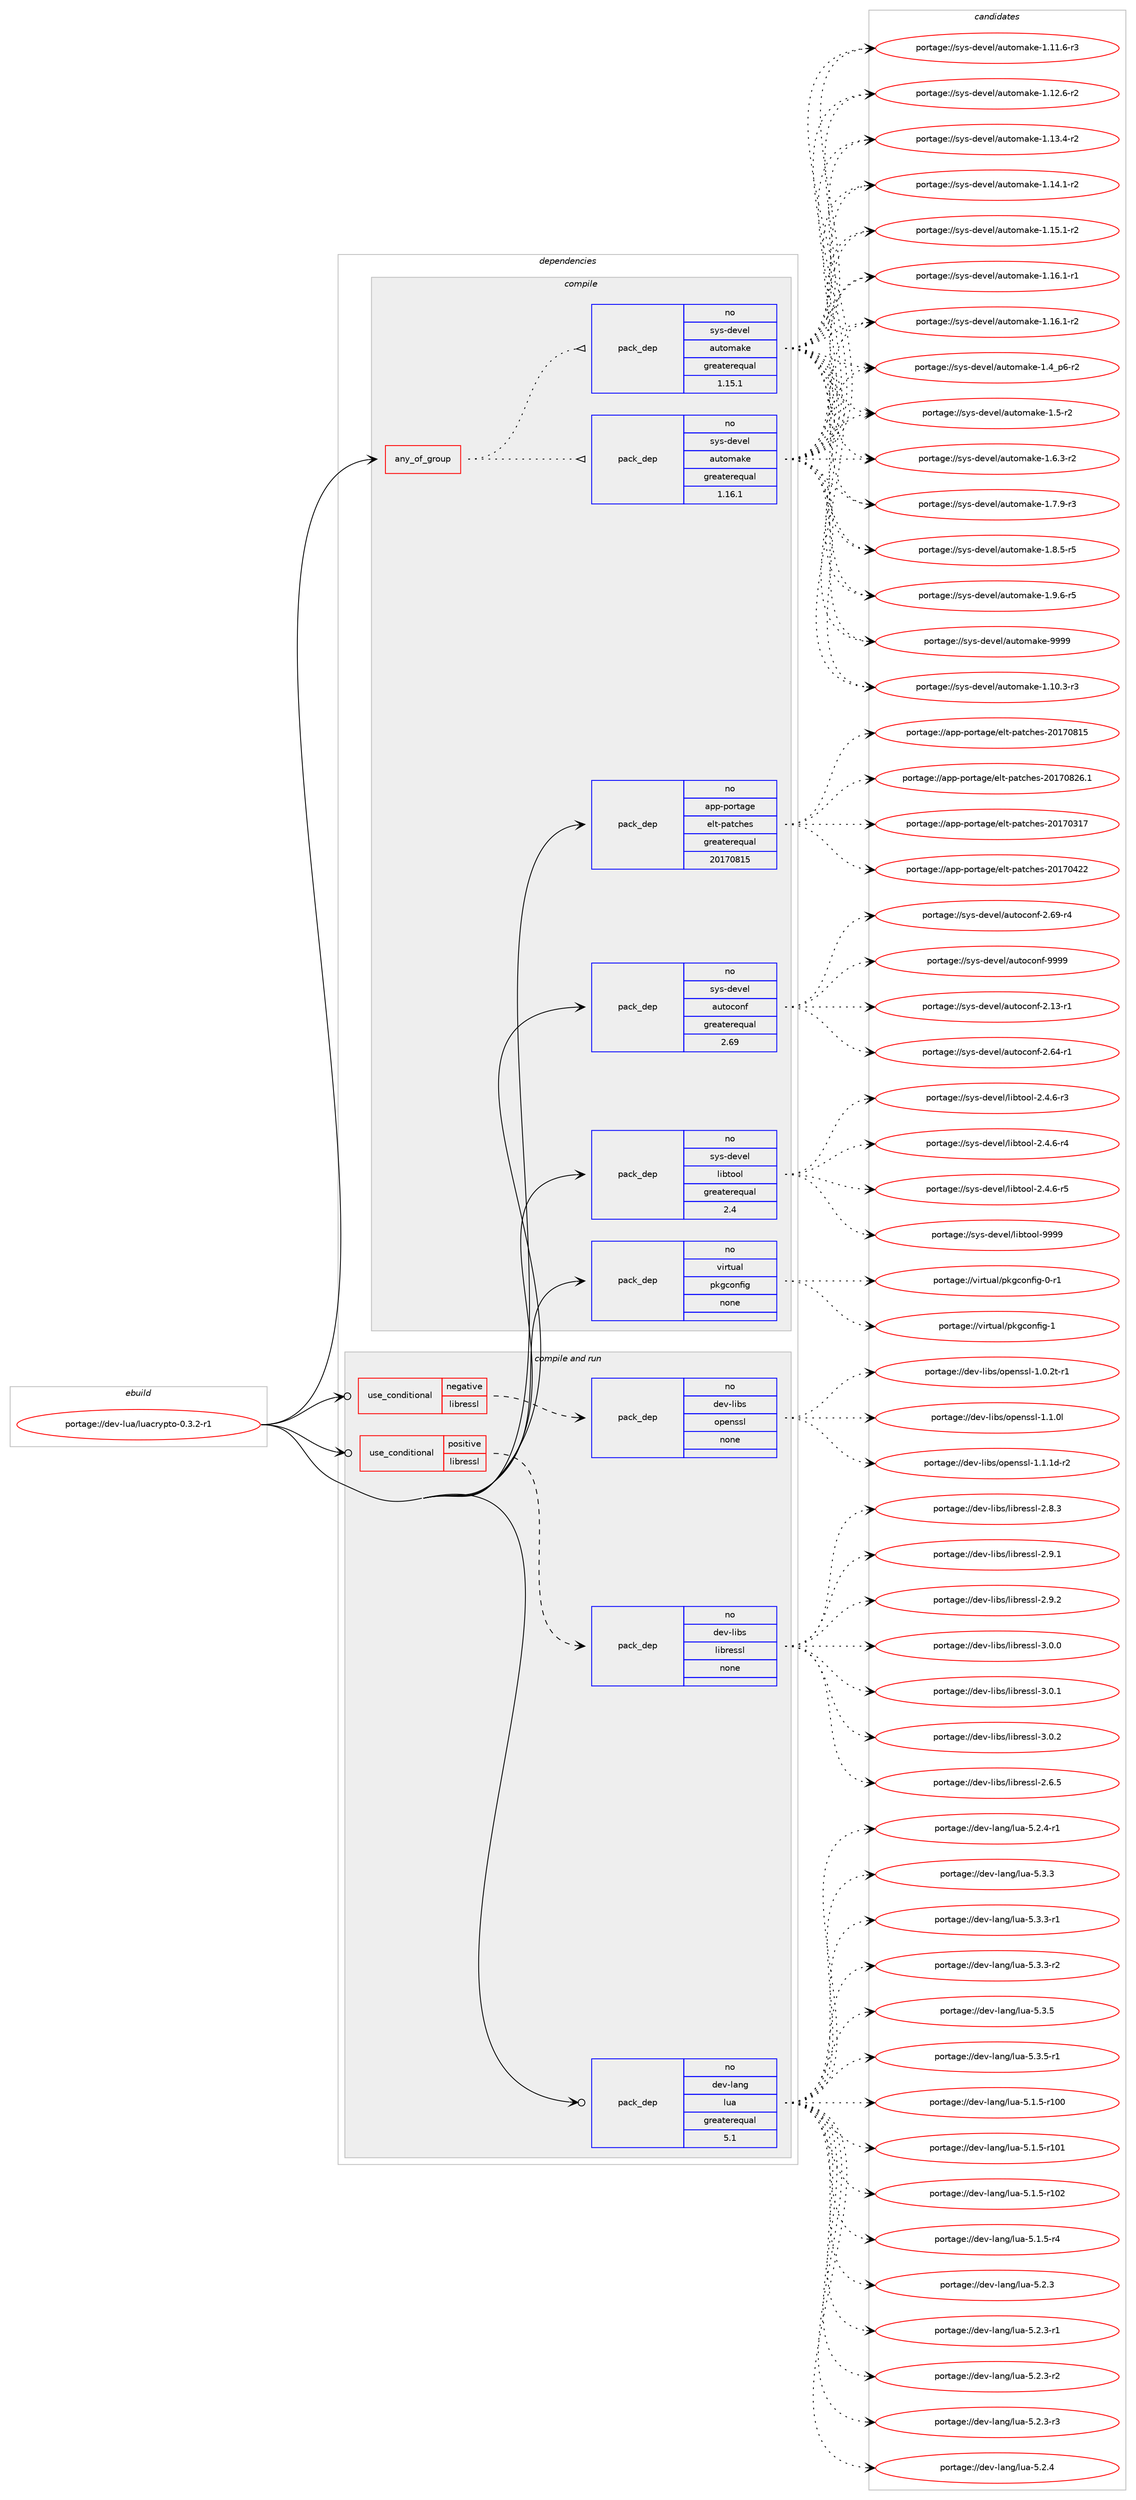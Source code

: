digraph prolog {

# *************
# Graph options
# *************

newrank=true;
concentrate=true;
compound=true;
graph [rankdir=LR,fontname=Helvetica,fontsize=10,ranksep=1.5];#, ranksep=2.5, nodesep=0.2];
edge  [arrowhead=vee];
node  [fontname=Helvetica,fontsize=10];

# **********
# The ebuild
# **********

subgraph cluster_leftcol {
color=gray;
rank=same;
label=<<i>ebuild</i>>;
id [label="portage://dev-lua/luacrypto-0.3.2-r1", color=red, width=4, href="../dev-lua/luacrypto-0.3.2-r1.svg"];
}

# ****************
# The dependencies
# ****************

subgraph cluster_midcol {
color=gray;
label=<<i>dependencies</i>>;
subgraph cluster_compile {
fillcolor="#eeeeee";
style=filled;
label=<<i>compile</i>>;
subgraph any3081 {
dependency105438 [label=<<TABLE BORDER="0" CELLBORDER="1" CELLSPACING="0" CELLPADDING="4"><TR><TD CELLPADDING="10">any_of_group</TD></TR></TABLE>>, shape=none, color=red];subgraph pack80024 {
dependency105439 [label=<<TABLE BORDER="0" CELLBORDER="1" CELLSPACING="0" CELLPADDING="4" WIDTH="220"><TR><TD ROWSPAN="6" CELLPADDING="30">pack_dep</TD></TR><TR><TD WIDTH="110">no</TD></TR><TR><TD>sys-devel</TD></TR><TR><TD>automake</TD></TR><TR><TD>greaterequal</TD></TR><TR><TD>1.16.1</TD></TR></TABLE>>, shape=none, color=blue];
}
dependency105438:e -> dependency105439:w [weight=20,style="dotted",arrowhead="oinv"];
subgraph pack80025 {
dependency105440 [label=<<TABLE BORDER="0" CELLBORDER="1" CELLSPACING="0" CELLPADDING="4" WIDTH="220"><TR><TD ROWSPAN="6" CELLPADDING="30">pack_dep</TD></TR><TR><TD WIDTH="110">no</TD></TR><TR><TD>sys-devel</TD></TR><TR><TD>automake</TD></TR><TR><TD>greaterequal</TD></TR><TR><TD>1.15.1</TD></TR></TABLE>>, shape=none, color=blue];
}
dependency105438:e -> dependency105440:w [weight=20,style="dotted",arrowhead="oinv"];
}
id:e -> dependency105438:w [weight=20,style="solid",arrowhead="vee"];
subgraph pack80026 {
dependency105441 [label=<<TABLE BORDER="0" CELLBORDER="1" CELLSPACING="0" CELLPADDING="4" WIDTH="220"><TR><TD ROWSPAN="6" CELLPADDING="30">pack_dep</TD></TR><TR><TD WIDTH="110">no</TD></TR><TR><TD>app-portage</TD></TR><TR><TD>elt-patches</TD></TR><TR><TD>greaterequal</TD></TR><TR><TD>20170815</TD></TR></TABLE>>, shape=none, color=blue];
}
id:e -> dependency105441:w [weight=20,style="solid",arrowhead="vee"];
subgraph pack80027 {
dependency105442 [label=<<TABLE BORDER="0" CELLBORDER="1" CELLSPACING="0" CELLPADDING="4" WIDTH="220"><TR><TD ROWSPAN="6" CELLPADDING="30">pack_dep</TD></TR><TR><TD WIDTH="110">no</TD></TR><TR><TD>sys-devel</TD></TR><TR><TD>autoconf</TD></TR><TR><TD>greaterequal</TD></TR><TR><TD>2.69</TD></TR></TABLE>>, shape=none, color=blue];
}
id:e -> dependency105442:w [weight=20,style="solid",arrowhead="vee"];
subgraph pack80028 {
dependency105443 [label=<<TABLE BORDER="0" CELLBORDER="1" CELLSPACING="0" CELLPADDING="4" WIDTH="220"><TR><TD ROWSPAN="6" CELLPADDING="30">pack_dep</TD></TR><TR><TD WIDTH="110">no</TD></TR><TR><TD>sys-devel</TD></TR><TR><TD>libtool</TD></TR><TR><TD>greaterequal</TD></TR><TR><TD>2.4</TD></TR></TABLE>>, shape=none, color=blue];
}
id:e -> dependency105443:w [weight=20,style="solid",arrowhead="vee"];
subgraph pack80029 {
dependency105444 [label=<<TABLE BORDER="0" CELLBORDER="1" CELLSPACING="0" CELLPADDING="4" WIDTH="220"><TR><TD ROWSPAN="6" CELLPADDING="30">pack_dep</TD></TR><TR><TD WIDTH="110">no</TD></TR><TR><TD>virtual</TD></TR><TR><TD>pkgconfig</TD></TR><TR><TD>none</TD></TR><TR><TD></TD></TR></TABLE>>, shape=none, color=blue];
}
id:e -> dependency105444:w [weight=20,style="solid",arrowhead="vee"];
}
subgraph cluster_compileandrun {
fillcolor="#eeeeee";
style=filled;
label=<<i>compile and run</i>>;
subgraph cond22271 {
dependency105445 [label=<<TABLE BORDER="0" CELLBORDER="1" CELLSPACING="0" CELLPADDING="4"><TR><TD ROWSPAN="3" CELLPADDING="10">use_conditional</TD></TR><TR><TD>negative</TD></TR><TR><TD>libressl</TD></TR></TABLE>>, shape=none, color=red];
subgraph pack80030 {
dependency105446 [label=<<TABLE BORDER="0" CELLBORDER="1" CELLSPACING="0" CELLPADDING="4" WIDTH="220"><TR><TD ROWSPAN="6" CELLPADDING="30">pack_dep</TD></TR><TR><TD WIDTH="110">no</TD></TR><TR><TD>dev-libs</TD></TR><TR><TD>openssl</TD></TR><TR><TD>none</TD></TR><TR><TD></TD></TR></TABLE>>, shape=none, color=blue];
}
dependency105445:e -> dependency105446:w [weight=20,style="dashed",arrowhead="vee"];
}
id:e -> dependency105445:w [weight=20,style="solid",arrowhead="odotvee"];
subgraph cond22272 {
dependency105447 [label=<<TABLE BORDER="0" CELLBORDER="1" CELLSPACING="0" CELLPADDING="4"><TR><TD ROWSPAN="3" CELLPADDING="10">use_conditional</TD></TR><TR><TD>positive</TD></TR><TR><TD>libressl</TD></TR></TABLE>>, shape=none, color=red];
subgraph pack80031 {
dependency105448 [label=<<TABLE BORDER="0" CELLBORDER="1" CELLSPACING="0" CELLPADDING="4" WIDTH="220"><TR><TD ROWSPAN="6" CELLPADDING="30">pack_dep</TD></TR><TR><TD WIDTH="110">no</TD></TR><TR><TD>dev-libs</TD></TR><TR><TD>libressl</TD></TR><TR><TD>none</TD></TR><TR><TD></TD></TR></TABLE>>, shape=none, color=blue];
}
dependency105447:e -> dependency105448:w [weight=20,style="dashed",arrowhead="vee"];
}
id:e -> dependency105447:w [weight=20,style="solid",arrowhead="odotvee"];
subgraph pack80032 {
dependency105449 [label=<<TABLE BORDER="0" CELLBORDER="1" CELLSPACING="0" CELLPADDING="4" WIDTH="220"><TR><TD ROWSPAN="6" CELLPADDING="30">pack_dep</TD></TR><TR><TD WIDTH="110">no</TD></TR><TR><TD>dev-lang</TD></TR><TR><TD>lua</TD></TR><TR><TD>greaterequal</TD></TR><TR><TD>5.1</TD></TR></TABLE>>, shape=none, color=blue];
}
id:e -> dependency105449:w [weight=20,style="solid",arrowhead="odotvee"];
}
subgraph cluster_run {
fillcolor="#eeeeee";
style=filled;
label=<<i>run</i>>;
}
}

# **************
# The candidates
# **************

subgraph cluster_choices {
rank=same;
color=gray;
label=<<i>candidates</i>>;

subgraph choice80024 {
color=black;
nodesep=1;
choiceportage11512111545100101118101108479711711611110997107101454946494846514511451 [label="portage://sys-devel/automake-1.10.3-r3", color=red, width=4,href="../sys-devel/automake-1.10.3-r3.svg"];
choiceportage11512111545100101118101108479711711611110997107101454946494946544511451 [label="portage://sys-devel/automake-1.11.6-r3", color=red, width=4,href="../sys-devel/automake-1.11.6-r3.svg"];
choiceportage11512111545100101118101108479711711611110997107101454946495046544511450 [label="portage://sys-devel/automake-1.12.6-r2", color=red, width=4,href="../sys-devel/automake-1.12.6-r2.svg"];
choiceportage11512111545100101118101108479711711611110997107101454946495146524511450 [label="portage://sys-devel/automake-1.13.4-r2", color=red, width=4,href="../sys-devel/automake-1.13.4-r2.svg"];
choiceportage11512111545100101118101108479711711611110997107101454946495246494511450 [label="portage://sys-devel/automake-1.14.1-r2", color=red, width=4,href="../sys-devel/automake-1.14.1-r2.svg"];
choiceportage11512111545100101118101108479711711611110997107101454946495346494511450 [label="portage://sys-devel/automake-1.15.1-r2", color=red, width=4,href="../sys-devel/automake-1.15.1-r2.svg"];
choiceportage11512111545100101118101108479711711611110997107101454946495446494511449 [label="portage://sys-devel/automake-1.16.1-r1", color=red, width=4,href="../sys-devel/automake-1.16.1-r1.svg"];
choiceportage11512111545100101118101108479711711611110997107101454946495446494511450 [label="portage://sys-devel/automake-1.16.1-r2", color=red, width=4,href="../sys-devel/automake-1.16.1-r2.svg"];
choiceportage115121115451001011181011084797117116111109971071014549465295112544511450 [label="portage://sys-devel/automake-1.4_p6-r2", color=red, width=4,href="../sys-devel/automake-1.4_p6-r2.svg"];
choiceportage11512111545100101118101108479711711611110997107101454946534511450 [label="portage://sys-devel/automake-1.5-r2", color=red, width=4,href="../sys-devel/automake-1.5-r2.svg"];
choiceportage115121115451001011181011084797117116111109971071014549465446514511450 [label="portage://sys-devel/automake-1.6.3-r2", color=red, width=4,href="../sys-devel/automake-1.6.3-r2.svg"];
choiceportage115121115451001011181011084797117116111109971071014549465546574511451 [label="portage://sys-devel/automake-1.7.9-r3", color=red, width=4,href="../sys-devel/automake-1.7.9-r3.svg"];
choiceportage115121115451001011181011084797117116111109971071014549465646534511453 [label="portage://sys-devel/automake-1.8.5-r5", color=red, width=4,href="../sys-devel/automake-1.8.5-r5.svg"];
choiceportage115121115451001011181011084797117116111109971071014549465746544511453 [label="portage://sys-devel/automake-1.9.6-r5", color=red, width=4,href="../sys-devel/automake-1.9.6-r5.svg"];
choiceportage115121115451001011181011084797117116111109971071014557575757 [label="portage://sys-devel/automake-9999", color=red, width=4,href="../sys-devel/automake-9999.svg"];
dependency105439:e -> choiceportage11512111545100101118101108479711711611110997107101454946494846514511451:w [style=dotted,weight="100"];
dependency105439:e -> choiceportage11512111545100101118101108479711711611110997107101454946494946544511451:w [style=dotted,weight="100"];
dependency105439:e -> choiceportage11512111545100101118101108479711711611110997107101454946495046544511450:w [style=dotted,weight="100"];
dependency105439:e -> choiceportage11512111545100101118101108479711711611110997107101454946495146524511450:w [style=dotted,weight="100"];
dependency105439:e -> choiceportage11512111545100101118101108479711711611110997107101454946495246494511450:w [style=dotted,weight="100"];
dependency105439:e -> choiceportage11512111545100101118101108479711711611110997107101454946495346494511450:w [style=dotted,weight="100"];
dependency105439:e -> choiceportage11512111545100101118101108479711711611110997107101454946495446494511449:w [style=dotted,weight="100"];
dependency105439:e -> choiceportage11512111545100101118101108479711711611110997107101454946495446494511450:w [style=dotted,weight="100"];
dependency105439:e -> choiceportage115121115451001011181011084797117116111109971071014549465295112544511450:w [style=dotted,weight="100"];
dependency105439:e -> choiceportage11512111545100101118101108479711711611110997107101454946534511450:w [style=dotted,weight="100"];
dependency105439:e -> choiceportage115121115451001011181011084797117116111109971071014549465446514511450:w [style=dotted,weight="100"];
dependency105439:e -> choiceportage115121115451001011181011084797117116111109971071014549465546574511451:w [style=dotted,weight="100"];
dependency105439:e -> choiceportage115121115451001011181011084797117116111109971071014549465646534511453:w [style=dotted,weight="100"];
dependency105439:e -> choiceportage115121115451001011181011084797117116111109971071014549465746544511453:w [style=dotted,weight="100"];
dependency105439:e -> choiceportage115121115451001011181011084797117116111109971071014557575757:w [style=dotted,weight="100"];
}
subgraph choice80025 {
color=black;
nodesep=1;
choiceportage11512111545100101118101108479711711611110997107101454946494846514511451 [label="portage://sys-devel/automake-1.10.3-r3", color=red, width=4,href="../sys-devel/automake-1.10.3-r3.svg"];
choiceportage11512111545100101118101108479711711611110997107101454946494946544511451 [label="portage://sys-devel/automake-1.11.6-r3", color=red, width=4,href="../sys-devel/automake-1.11.6-r3.svg"];
choiceportage11512111545100101118101108479711711611110997107101454946495046544511450 [label="portage://sys-devel/automake-1.12.6-r2", color=red, width=4,href="../sys-devel/automake-1.12.6-r2.svg"];
choiceportage11512111545100101118101108479711711611110997107101454946495146524511450 [label="portage://sys-devel/automake-1.13.4-r2", color=red, width=4,href="../sys-devel/automake-1.13.4-r2.svg"];
choiceportage11512111545100101118101108479711711611110997107101454946495246494511450 [label="portage://sys-devel/automake-1.14.1-r2", color=red, width=4,href="../sys-devel/automake-1.14.1-r2.svg"];
choiceportage11512111545100101118101108479711711611110997107101454946495346494511450 [label="portage://sys-devel/automake-1.15.1-r2", color=red, width=4,href="../sys-devel/automake-1.15.1-r2.svg"];
choiceportage11512111545100101118101108479711711611110997107101454946495446494511449 [label="portage://sys-devel/automake-1.16.1-r1", color=red, width=4,href="../sys-devel/automake-1.16.1-r1.svg"];
choiceportage11512111545100101118101108479711711611110997107101454946495446494511450 [label="portage://sys-devel/automake-1.16.1-r2", color=red, width=4,href="../sys-devel/automake-1.16.1-r2.svg"];
choiceportage115121115451001011181011084797117116111109971071014549465295112544511450 [label="portage://sys-devel/automake-1.4_p6-r2", color=red, width=4,href="../sys-devel/automake-1.4_p6-r2.svg"];
choiceportage11512111545100101118101108479711711611110997107101454946534511450 [label="portage://sys-devel/automake-1.5-r2", color=red, width=4,href="../sys-devel/automake-1.5-r2.svg"];
choiceportage115121115451001011181011084797117116111109971071014549465446514511450 [label="portage://sys-devel/automake-1.6.3-r2", color=red, width=4,href="../sys-devel/automake-1.6.3-r2.svg"];
choiceportage115121115451001011181011084797117116111109971071014549465546574511451 [label="portage://sys-devel/automake-1.7.9-r3", color=red, width=4,href="../sys-devel/automake-1.7.9-r3.svg"];
choiceportage115121115451001011181011084797117116111109971071014549465646534511453 [label="portage://sys-devel/automake-1.8.5-r5", color=red, width=4,href="../sys-devel/automake-1.8.5-r5.svg"];
choiceportage115121115451001011181011084797117116111109971071014549465746544511453 [label="portage://sys-devel/automake-1.9.6-r5", color=red, width=4,href="../sys-devel/automake-1.9.6-r5.svg"];
choiceportage115121115451001011181011084797117116111109971071014557575757 [label="portage://sys-devel/automake-9999", color=red, width=4,href="../sys-devel/automake-9999.svg"];
dependency105440:e -> choiceportage11512111545100101118101108479711711611110997107101454946494846514511451:w [style=dotted,weight="100"];
dependency105440:e -> choiceportage11512111545100101118101108479711711611110997107101454946494946544511451:w [style=dotted,weight="100"];
dependency105440:e -> choiceportage11512111545100101118101108479711711611110997107101454946495046544511450:w [style=dotted,weight="100"];
dependency105440:e -> choiceportage11512111545100101118101108479711711611110997107101454946495146524511450:w [style=dotted,weight="100"];
dependency105440:e -> choiceportage11512111545100101118101108479711711611110997107101454946495246494511450:w [style=dotted,weight="100"];
dependency105440:e -> choiceportage11512111545100101118101108479711711611110997107101454946495346494511450:w [style=dotted,weight="100"];
dependency105440:e -> choiceportage11512111545100101118101108479711711611110997107101454946495446494511449:w [style=dotted,weight="100"];
dependency105440:e -> choiceportage11512111545100101118101108479711711611110997107101454946495446494511450:w [style=dotted,weight="100"];
dependency105440:e -> choiceportage115121115451001011181011084797117116111109971071014549465295112544511450:w [style=dotted,weight="100"];
dependency105440:e -> choiceportage11512111545100101118101108479711711611110997107101454946534511450:w [style=dotted,weight="100"];
dependency105440:e -> choiceportage115121115451001011181011084797117116111109971071014549465446514511450:w [style=dotted,weight="100"];
dependency105440:e -> choiceportage115121115451001011181011084797117116111109971071014549465546574511451:w [style=dotted,weight="100"];
dependency105440:e -> choiceportage115121115451001011181011084797117116111109971071014549465646534511453:w [style=dotted,weight="100"];
dependency105440:e -> choiceportage115121115451001011181011084797117116111109971071014549465746544511453:w [style=dotted,weight="100"];
dependency105440:e -> choiceportage115121115451001011181011084797117116111109971071014557575757:w [style=dotted,weight="100"];
}
subgraph choice80026 {
color=black;
nodesep=1;
choiceportage97112112451121111141169710310147101108116451129711699104101115455048495548514955 [label="portage://app-portage/elt-patches-20170317", color=red, width=4,href="../app-portage/elt-patches-20170317.svg"];
choiceportage97112112451121111141169710310147101108116451129711699104101115455048495548525050 [label="portage://app-portage/elt-patches-20170422", color=red, width=4,href="../app-portage/elt-patches-20170422.svg"];
choiceportage97112112451121111141169710310147101108116451129711699104101115455048495548564953 [label="portage://app-portage/elt-patches-20170815", color=red, width=4,href="../app-portage/elt-patches-20170815.svg"];
choiceportage971121124511211111411697103101471011081164511297116991041011154550484955485650544649 [label="portage://app-portage/elt-patches-20170826.1", color=red, width=4,href="../app-portage/elt-patches-20170826.1.svg"];
dependency105441:e -> choiceportage97112112451121111141169710310147101108116451129711699104101115455048495548514955:w [style=dotted,weight="100"];
dependency105441:e -> choiceportage97112112451121111141169710310147101108116451129711699104101115455048495548525050:w [style=dotted,weight="100"];
dependency105441:e -> choiceportage97112112451121111141169710310147101108116451129711699104101115455048495548564953:w [style=dotted,weight="100"];
dependency105441:e -> choiceportage971121124511211111411697103101471011081164511297116991041011154550484955485650544649:w [style=dotted,weight="100"];
}
subgraph choice80027 {
color=black;
nodesep=1;
choiceportage1151211154510010111810110847971171161119911111010245504649514511449 [label="portage://sys-devel/autoconf-2.13-r1", color=red, width=4,href="../sys-devel/autoconf-2.13-r1.svg"];
choiceportage1151211154510010111810110847971171161119911111010245504654524511449 [label="portage://sys-devel/autoconf-2.64-r1", color=red, width=4,href="../sys-devel/autoconf-2.64-r1.svg"];
choiceportage1151211154510010111810110847971171161119911111010245504654574511452 [label="portage://sys-devel/autoconf-2.69-r4", color=red, width=4,href="../sys-devel/autoconf-2.69-r4.svg"];
choiceportage115121115451001011181011084797117116111991111101024557575757 [label="portage://sys-devel/autoconf-9999", color=red, width=4,href="../sys-devel/autoconf-9999.svg"];
dependency105442:e -> choiceportage1151211154510010111810110847971171161119911111010245504649514511449:w [style=dotted,weight="100"];
dependency105442:e -> choiceportage1151211154510010111810110847971171161119911111010245504654524511449:w [style=dotted,weight="100"];
dependency105442:e -> choiceportage1151211154510010111810110847971171161119911111010245504654574511452:w [style=dotted,weight="100"];
dependency105442:e -> choiceportage115121115451001011181011084797117116111991111101024557575757:w [style=dotted,weight="100"];
}
subgraph choice80028 {
color=black;
nodesep=1;
choiceportage1151211154510010111810110847108105981161111111084550465246544511451 [label="portage://sys-devel/libtool-2.4.6-r3", color=red, width=4,href="../sys-devel/libtool-2.4.6-r3.svg"];
choiceportage1151211154510010111810110847108105981161111111084550465246544511452 [label="portage://sys-devel/libtool-2.4.6-r4", color=red, width=4,href="../sys-devel/libtool-2.4.6-r4.svg"];
choiceportage1151211154510010111810110847108105981161111111084550465246544511453 [label="portage://sys-devel/libtool-2.4.6-r5", color=red, width=4,href="../sys-devel/libtool-2.4.6-r5.svg"];
choiceportage1151211154510010111810110847108105981161111111084557575757 [label="portage://sys-devel/libtool-9999", color=red, width=4,href="../sys-devel/libtool-9999.svg"];
dependency105443:e -> choiceportage1151211154510010111810110847108105981161111111084550465246544511451:w [style=dotted,weight="100"];
dependency105443:e -> choiceportage1151211154510010111810110847108105981161111111084550465246544511452:w [style=dotted,weight="100"];
dependency105443:e -> choiceportage1151211154510010111810110847108105981161111111084550465246544511453:w [style=dotted,weight="100"];
dependency105443:e -> choiceportage1151211154510010111810110847108105981161111111084557575757:w [style=dotted,weight="100"];
}
subgraph choice80029 {
color=black;
nodesep=1;
choiceportage11810511411611797108471121071039911111010210510345484511449 [label="portage://virtual/pkgconfig-0-r1", color=red, width=4,href="../virtual/pkgconfig-0-r1.svg"];
choiceportage1181051141161179710847112107103991111101021051034549 [label="portage://virtual/pkgconfig-1", color=red, width=4,href="../virtual/pkgconfig-1.svg"];
dependency105444:e -> choiceportage11810511411611797108471121071039911111010210510345484511449:w [style=dotted,weight="100"];
dependency105444:e -> choiceportage1181051141161179710847112107103991111101021051034549:w [style=dotted,weight="100"];
}
subgraph choice80030 {
color=black;
nodesep=1;
choiceportage1001011184510810598115471111121011101151151084549464846501164511449 [label="portage://dev-libs/openssl-1.0.2t-r1", color=red, width=4,href="../dev-libs/openssl-1.0.2t-r1.svg"];
choiceportage100101118451081059811547111112101110115115108454946494648108 [label="portage://dev-libs/openssl-1.1.0l", color=red, width=4,href="../dev-libs/openssl-1.1.0l.svg"];
choiceportage1001011184510810598115471111121011101151151084549464946491004511450 [label="portage://dev-libs/openssl-1.1.1d-r2", color=red, width=4,href="../dev-libs/openssl-1.1.1d-r2.svg"];
dependency105446:e -> choiceportage1001011184510810598115471111121011101151151084549464846501164511449:w [style=dotted,weight="100"];
dependency105446:e -> choiceportage100101118451081059811547111112101110115115108454946494648108:w [style=dotted,weight="100"];
dependency105446:e -> choiceportage1001011184510810598115471111121011101151151084549464946491004511450:w [style=dotted,weight="100"];
}
subgraph choice80031 {
color=black;
nodesep=1;
choiceportage10010111845108105981154710810598114101115115108455046544653 [label="portage://dev-libs/libressl-2.6.5", color=red, width=4,href="../dev-libs/libressl-2.6.5.svg"];
choiceportage10010111845108105981154710810598114101115115108455046564651 [label="portage://dev-libs/libressl-2.8.3", color=red, width=4,href="../dev-libs/libressl-2.8.3.svg"];
choiceportage10010111845108105981154710810598114101115115108455046574649 [label="portage://dev-libs/libressl-2.9.1", color=red, width=4,href="../dev-libs/libressl-2.9.1.svg"];
choiceportage10010111845108105981154710810598114101115115108455046574650 [label="portage://dev-libs/libressl-2.9.2", color=red, width=4,href="../dev-libs/libressl-2.9.2.svg"];
choiceportage10010111845108105981154710810598114101115115108455146484648 [label="portage://dev-libs/libressl-3.0.0", color=red, width=4,href="../dev-libs/libressl-3.0.0.svg"];
choiceportage10010111845108105981154710810598114101115115108455146484649 [label="portage://dev-libs/libressl-3.0.1", color=red, width=4,href="../dev-libs/libressl-3.0.1.svg"];
choiceportage10010111845108105981154710810598114101115115108455146484650 [label="portage://dev-libs/libressl-3.0.2", color=red, width=4,href="../dev-libs/libressl-3.0.2.svg"];
dependency105448:e -> choiceportage10010111845108105981154710810598114101115115108455046544653:w [style=dotted,weight="100"];
dependency105448:e -> choiceportage10010111845108105981154710810598114101115115108455046564651:w [style=dotted,weight="100"];
dependency105448:e -> choiceportage10010111845108105981154710810598114101115115108455046574649:w [style=dotted,weight="100"];
dependency105448:e -> choiceportage10010111845108105981154710810598114101115115108455046574650:w [style=dotted,weight="100"];
dependency105448:e -> choiceportage10010111845108105981154710810598114101115115108455146484648:w [style=dotted,weight="100"];
dependency105448:e -> choiceportage10010111845108105981154710810598114101115115108455146484649:w [style=dotted,weight="100"];
dependency105448:e -> choiceportage10010111845108105981154710810598114101115115108455146484650:w [style=dotted,weight="100"];
}
subgraph choice80032 {
color=black;
nodesep=1;
choiceportage1001011184510897110103471081179745534649465345114494848 [label="portage://dev-lang/lua-5.1.5-r100", color=red, width=4,href="../dev-lang/lua-5.1.5-r100.svg"];
choiceportage1001011184510897110103471081179745534649465345114494849 [label="portage://dev-lang/lua-5.1.5-r101", color=red, width=4,href="../dev-lang/lua-5.1.5-r101.svg"];
choiceportage1001011184510897110103471081179745534649465345114494850 [label="portage://dev-lang/lua-5.1.5-r102", color=red, width=4,href="../dev-lang/lua-5.1.5-r102.svg"];
choiceportage100101118451089711010347108117974553464946534511452 [label="portage://dev-lang/lua-5.1.5-r4", color=red, width=4,href="../dev-lang/lua-5.1.5-r4.svg"];
choiceportage10010111845108971101034710811797455346504651 [label="portage://dev-lang/lua-5.2.3", color=red, width=4,href="../dev-lang/lua-5.2.3.svg"];
choiceportage100101118451089711010347108117974553465046514511449 [label="portage://dev-lang/lua-5.2.3-r1", color=red, width=4,href="../dev-lang/lua-5.2.3-r1.svg"];
choiceportage100101118451089711010347108117974553465046514511450 [label="portage://dev-lang/lua-5.2.3-r2", color=red, width=4,href="../dev-lang/lua-5.2.3-r2.svg"];
choiceportage100101118451089711010347108117974553465046514511451 [label="portage://dev-lang/lua-5.2.3-r3", color=red, width=4,href="../dev-lang/lua-5.2.3-r3.svg"];
choiceportage10010111845108971101034710811797455346504652 [label="portage://dev-lang/lua-5.2.4", color=red, width=4,href="../dev-lang/lua-5.2.4.svg"];
choiceportage100101118451089711010347108117974553465046524511449 [label="portage://dev-lang/lua-5.2.4-r1", color=red, width=4,href="../dev-lang/lua-5.2.4-r1.svg"];
choiceportage10010111845108971101034710811797455346514651 [label="portage://dev-lang/lua-5.3.3", color=red, width=4,href="../dev-lang/lua-5.3.3.svg"];
choiceportage100101118451089711010347108117974553465146514511449 [label="portage://dev-lang/lua-5.3.3-r1", color=red, width=4,href="../dev-lang/lua-5.3.3-r1.svg"];
choiceportage100101118451089711010347108117974553465146514511450 [label="portage://dev-lang/lua-5.3.3-r2", color=red, width=4,href="../dev-lang/lua-5.3.3-r2.svg"];
choiceportage10010111845108971101034710811797455346514653 [label="portage://dev-lang/lua-5.3.5", color=red, width=4,href="../dev-lang/lua-5.3.5.svg"];
choiceportage100101118451089711010347108117974553465146534511449 [label="portage://dev-lang/lua-5.3.5-r1", color=red, width=4,href="../dev-lang/lua-5.3.5-r1.svg"];
dependency105449:e -> choiceportage1001011184510897110103471081179745534649465345114494848:w [style=dotted,weight="100"];
dependency105449:e -> choiceportage1001011184510897110103471081179745534649465345114494849:w [style=dotted,weight="100"];
dependency105449:e -> choiceportage1001011184510897110103471081179745534649465345114494850:w [style=dotted,weight="100"];
dependency105449:e -> choiceportage100101118451089711010347108117974553464946534511452:w [style=dotted,weight="100"];
dependency105449:e -> choiceportage10010111845108971101034710811797455346504651:w [style=dotted,weight="100"];
dependency105449:e -> choiceportage100101118451089711010347108117974553465046514511449:w [style=dotted,weight="100"];
dependency105449:e -> choiceportage100101118451089711010347108117974553465046514511450:w [style=dotted,weight="100"];
dependency105449:e -> choiceportage100101118451089711010347108117974553465046514511451:w [style=dotted,weight="100"];
dependency105449:e -> choiceportage10010111845108971101034710811797455346504652:w [style=dotted,weight="100"];
dependency105449:e -> choiceportage100101118451089711010347108117974553465046524511449:w [style=dotted,weight="100"];
dependency105449:e -> choiceportage10010111845108971101034710811797455346514651:w [style=dotted,weight="100"];
dependency105449:e -> choiceportage100101118451089711010347108117974553465146514511449:w [style=dotted,weight="100"];
dependency105449:e -> choiceportage100101118451089711010347108117974553465146514511450:w [style=dotted,weight="100"];
dependency105449:e -> choiceportage10010111845108971101034710811797455346514653:w [style=dotted,weight="100"];
dependency105449:e -> choiceportage100101118451089711010347108117974553465146534511449:w [style=dotted,weight="100"];
}
}

}
